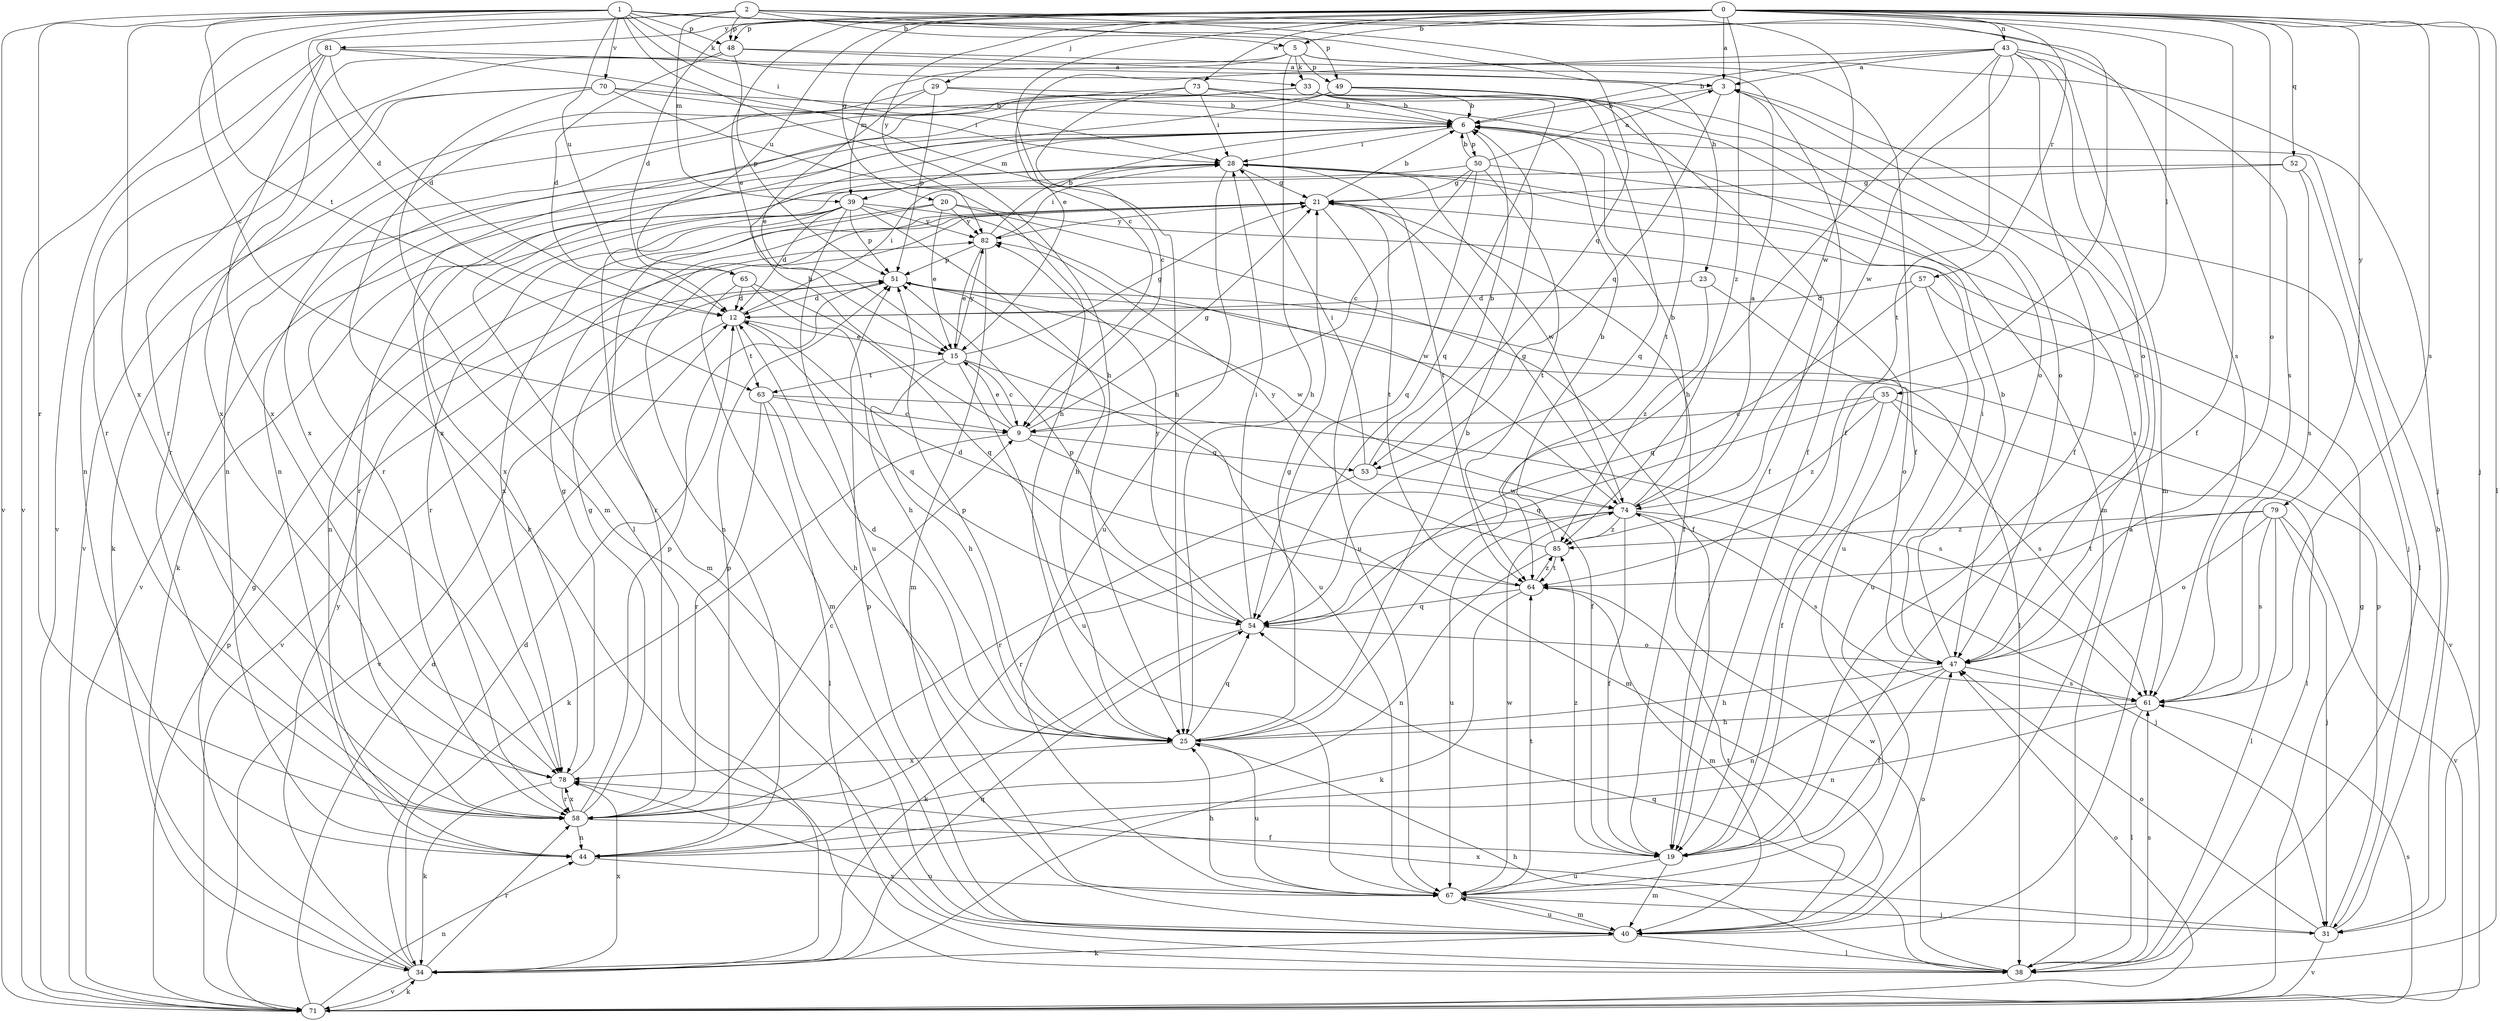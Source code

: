 strict digraph  {
0;
1;
2;
3;
5;
6;
9;
12;
15;
19;
20;
21;
23;
25;
28;
29;
31;
33;
34;
35;
38;
39;
40;
43;
44;
47;
48;
49;
50;
51;
52;
53;
54;
57;
58;
61;
63;
64;
65;
67;
70;
71;
73;
74;
78;
79;
81;
82;
85;
0 -> 3  [label=a];
0 -> 5  [label=b];
0 -> 9  [label=c];
0 -> 12  [label=d];
0 -> 15  [label=e];
0 -> 19  [label=f];
0 -> 20  [label=g];
0 -> 29  [label=j];
0 -> 31  [label=j];
0 -> 35  [label=l];
0 -> 38  [label=l];
0 -> 43  [label=n];
0 -> 47  [label=o];
0 -> 48  [label=p];
0 -> 52  [label=q];
0 -> 57  [label=r];
0 -> 61  [label=s];
0 -> 65  [label=u];
0 -> 73  [label=w];
0 -> 79  [label=y];
0 -> 81  [label=y];
0 -> 82  [label=y];
0 -> 85  [label=z];
1 -> 9  [label=c];
1 -> 23  [label=h];
1 -> 25  [label=h];
1 -> 28  [label=i];
1 -> 33  [label=k];
1 -> 48  [label=p];
1 -> 58  [label=r];
1 -> 61  [label=s];
1 -> 63  [label=t];
1 -> 65  [label=u];
1 -> 70  [label=v];
1 -> 71  [label=v];
1 -> 74  [label=w];
1 -> 78  [label=x];
2 -> 5  [label=b];
2 -> 12  [label=d];
2 -> 19  [label=f];
2 -> 39  [label=m];
2 -> 48  [label=p];
2 -> 49  [label=p];
2 -> 53  [label=q];
2 -> 71  [label=v];
3 -> 6  [label=b];
3 -> 47  [label=o];
3 -> 53  [label=q];
5 -> 19  [label=f];
5 -> 25  [label=h];
5 -> 31  [label=j];
5 -> 33  [label=k];
5 -> 39  [label=m];
5 -> 49  [label=p];
5 -> 58  [label=r];
6 -> 28  [label=i];
6 -> 34  [label=k];
6 -> 39  [label=m];
6 -> 50  [label=p];
6 -> 58  [label=r];
9 -> 6  [label=b];
9 -> 15  [label=e];
9 -> 21  [label=g];
9 -> 34  [label=k];
9 -> 40  [label=m];
9 -> 53  [label=q];
12 -> 15  [label=e];
12 -> 28  [label=i];
12 -> 54  [label=q];
12 -> 63  [label=t];
12 -> 71  [label=v];
15 -> 9  [label=c];
15 -> 19  [label=f];
15 -> 21  [label=g];
15 -> 25  [label=h];
15 -> 63  [label=t];
15 -> 67  [label=u];
15 -> 82  [label=y];
19 -> 40  [label=m];
19 -> 67  [label=u];
19 -> 85  [label=z];
20 -> 15  [label=e];
20 -> 19  [label=f];
20 -> 58  [label=r];
20 -> 67  [label=u];
20 -> 78  [label=x];
20 -> 82  [label=y];
21 -> 6  [label=b];
21 -> 19  [label=f];
21 -> 44  [label=n];
21 -> 64  [label=t];
21 -> 67  [label=u];
21 -> 82  [label=y];
23 -> 12  [label=d];
23 -> 47  [label=o];
23 -> 85  [label=z];
25 -> 6  [label=b];
25 -> 12  [label=d];
25 -> 21  [label=g];
25 -> 51  [label=p];
25 -> 54  [label=q];
25 -> 67  [label=u];
25 -> 78  [label=x];
28 -> 21  [label=g];
28 -> 58  [label=r];
28 -> 61  [label=s];
28 -> 64  [label=t];
28 -> 67  [label=u];
28 -> 71  [label=v];
28 -> 74  [label=w];
29 -> 6  [label=b];
29 -> 15  [label=e];
29 -> 34  [label=k];
29 -> 40  [label=m];
29 -> 51  [label=p];
31 -> 6  [label=b];
31 -> 47  [label=o];
31 -> 51  [label=p];
31 -> 71  [label=v];
31 -> 78  [label=x];
33 -> 6  [label=b];
33 -> 19  [label=f];
33 -> 44  [label=n];
33 -> 47  [label=o];
33 -> 54  [label=q];
33 -> 71  [label=v];
33 -> 78  [label=x];
34 -> 12  [label=d];
34 -> 21  [label=g];
34 -> 54  [label=q];
34 -> 58  [label=r];
34 -> 71  [label=v];
34 -> 78  [label=x];
34 -> 82  [label=y];
35 -> 9  [label=c];
35 -> 19  [label=f];
35 -> 38  [label=l];
35 -> 54  [label=q];
35 -> 61  [label=s];
35 -> 85  [label=z];
38 -> 3  [label=a];
38 -> 25  [label=h];
38 -> 54  [label=q];
38 -> 61  [label=s];
38 -> 74  [label=w];
38 -> 78  [label=x];
39 -> 12  [label=d];
39 -> 25  [label=h];
39 -> 40  [label=m];
39 -> 44  [label=n];
39 -> 51  [label=p];
39 -> 58  [label=r];
39 -> 67  [label=u];
39 -> 74  [label=w];
39 -> 82  [label=y];
40 -> 34  [label=k];
40 -> 38  [label=l];
40 -> 47  [label=o];
40 -> 51  [label=p];
40 -> 64  [label=t];
40 -> 67  [label=u];
43 -> 3  [label=a];
43 -> 6  [label=b];
43 -> 15  [label=e];
43 -> 19  [label=f];
43 -> 25  [label=h];
43 -> 40  [label=m];
43 -> 47  [label=o];
43 -> 61  [label=s];
43 -> 64  [label=t];
43 -> 74  [label=w];
44 -> 51  [label=p];
44 -> 67  [label=u];
47 -> 6  [label=b];
47 -> 19  [label=f];
47 -> 25  [label=h];
47 -> 28  [label=i];
47 -> 44  [label=n];
47 -> 61  [label=s];
48 -> 3  [label=a];
48 -> 12  [label=d];
48 -> 19  [label=f];
48 -> 51  [label=p];
48 -> 78  [label=x];
49 -> 6  [label=b];
49 -> 38  [label=l];
49 -> 44  [label=n];
49 -> 47  [label=o];
49 -> 64  [label=t];
50 -> 3  [label=a];
50 -> 6  [label=b];
50 -> 9  [label=c];
50 -> 21  [label=g];
50 -> 31  [label=j];
50 -> 34  [label=k];
50 -> 54  [label=q];
50 -> 64  [label=t];
51 -> 12  [label=d];
51 -> 38  [label=l];
51 -> 67  [label=u];
51 -> 71  [label=v];
51 -> 74  [label=w];
52 -> 21  [label=g];
52 -> 38  [label=l];
52 -> 61  [label=s];
52 -> 78  [label=x];
53 -> 6  [label=b];
53 -> 28  [label=i];
53 -> 58  [label=r];
53 -> 74  [label=w];
54 -> 28  [label=i];
54 -> 34  [label=k];
54 -> 47  [label=o];
54 -> 51  [label=p];
54 -> 82  [label=y];
57 -> 12  [label=d];
57 -> 54  [label=q];
57 -> 67  [label=u];
57 -> 71  [label=v];
58 -> 9  [label=c];
58 -> 19  [label=f];
58 -> 21  [label=g];
58 -> 44  [label=n];
58 -> 51  [label=p];
58 -> 78  [label=x];
61 -> 25  [label=h];
61 -> 38  [label=l];
61 -> 44  [label=n];
63 -> 9  [label=c];
63 -> 25  [label=h];
63 -> 38  [label=l];
63 -> 58  [label=r];
63 -> 61  [label=s];
64 -> 12  [label=d];
64 -> 34  [label=k];
64 -> 40  [label=m];
64 -> 54  [label=q];
64 -> 85  [label=z];
65 -> 12  [label=d];
65 -> 25  [label=h];
65 -> 40  [label=m];
65 -> 54  [label=q];
67 -> 25  [label=h];
67 -> 31  [label=j];
67 -> 40  [label=m];
67 -> 64  [label=t];
67 -> 74  [label=w];
70 -> 6  [label=b];
70 -> 25  [label=h];
70 -> 28  [label=i];
70 -> 40  [label=m];
70 -> 44  [label=n];
70 -> 58  [label=r];
71 -> 12  [label=d];
71 -> 21  [label=g];
71 -> 34  [label=k];
71 -> 44  [label=n];
71 -> 47  [label=o];
71 -> 51  [label=p];
71 -> 61  [label=s];
73 -> 6  [label=b];
73 -> 9  [label=c];
73 -> 28  [label=i];
73 -> 54  [label=q];
73 -> 78  [label=x];
74 -> 3  [label=a];
74 -> 6  [label=b];
74 -> 19  [label=f];
74 -> 21  [label=g];
74 -> 31  [label=j];
74 -> 58  [label=r];
74 -> 61  [label=s];
74 -> 67  [label=u];
74 -> 85  [label=z];
78 -> 21  [label=g];
78 -> 34  [label=k];
78 -> 58  [label=r];
79 -> 31  [label=j];
79 -> 38  [label=l];
79 -> 47  [label=o];
79 -> 61  [label=s];
79 -> 64  [label=t];
79 -> 71  [label=v];
79 -> 85  [label=z];
81 -> 3  [label=a];
81 -> 12  [label=d];
81 -> 25  [label=h];
81 -> 58  [label=r];
81 -> 71  [label=v];
81 -> 78  [label=x];
82 -> 6  [label=b];
82 -> 15  [label=e];
82 -> 28  [label=i];
82 -> 40  [label=m];
82 -> 51  [label=p];
85 -> 6  [label=b];
85 -> 44  [label=n];
85 -> 64  [label=t];
85 -> 82  [label=y];
}
